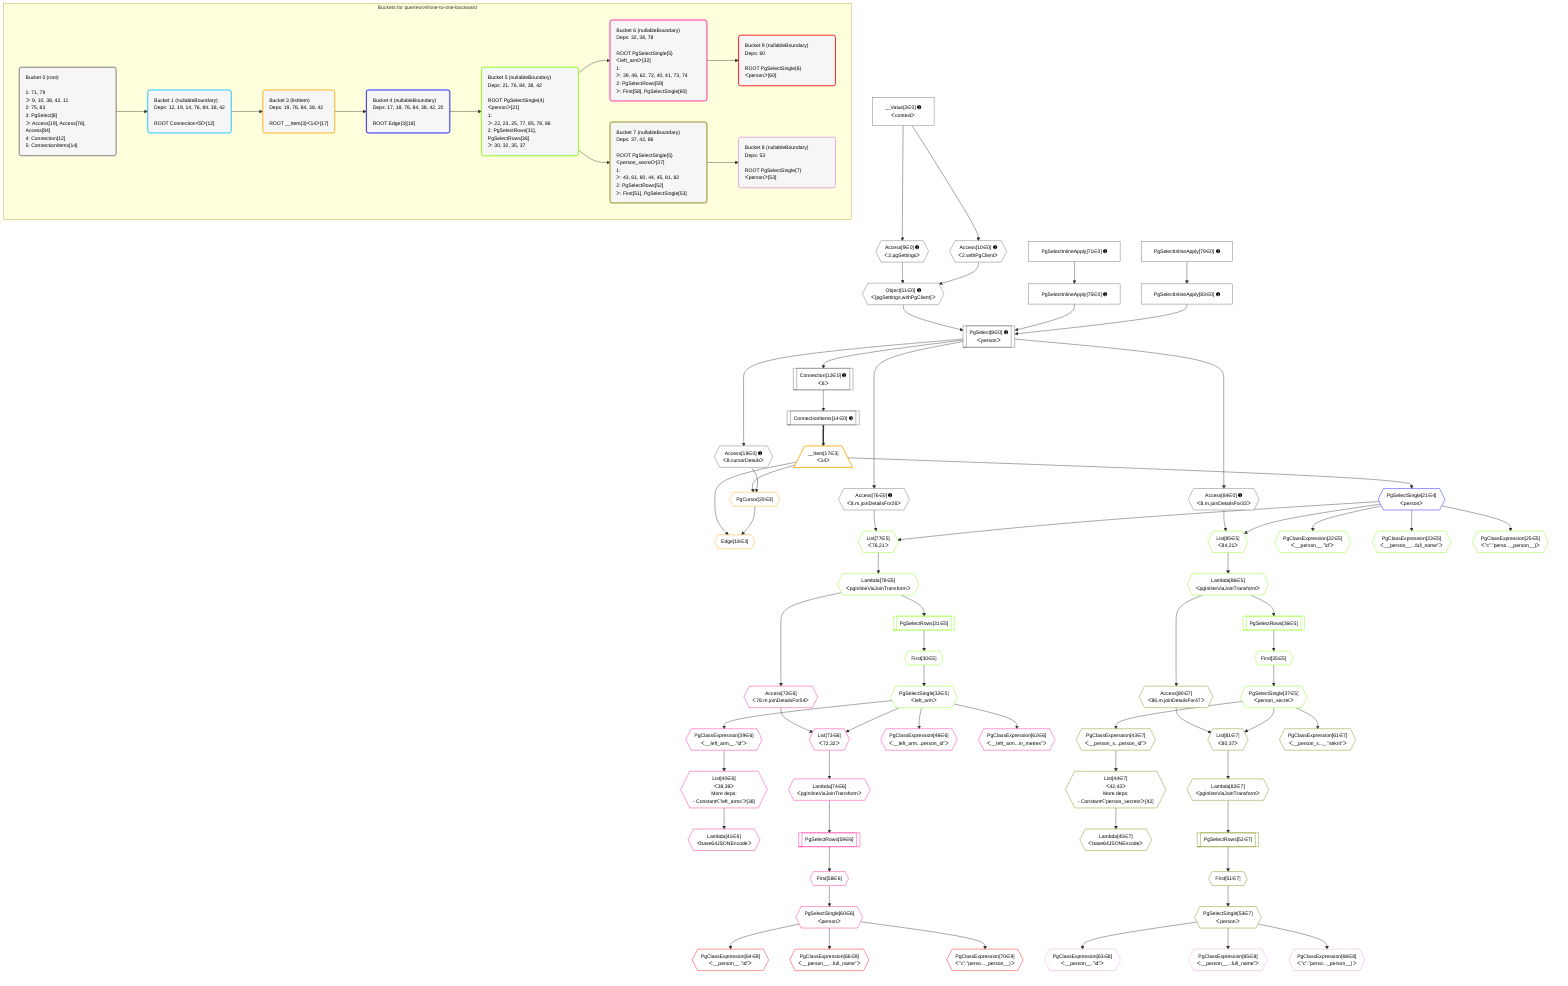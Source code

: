 %%{init: {'themeVariables': { 'fontSize': '12px'}}}%%
graph TD
    classDef path fill:#eee,stroke:#000,color:#000
    classDef plan fill:#fff,stroke-width:1px,color:#000
    classDef itemplan fill:#fff,stroke-width:2px,color:#000
    classDef unbatchedplan fill:#dff,stroke-width:1px,color:#000
    classDef sideeffectplan fill:#fcc,stroke-width:2px,color:#000
    classDef bucket fill:#f6f6f6,color:#000,stroke-width:2px,text-align:left

    subgraph "Buckets for queries/v4/one-to-one-backward"
    Bucket0("Bucket 0 (root)<br /><br />1: 71, 79<br />ᐳ: 9, 10, 38, 42, 11<br />2: 75, 83<br />3: PgSelect[8]<br />ᐳ: Access[19], Access[76], Access[84]<br />4: Connection[12]<br />5: ConnectionItems[14]"):::bucket
    Bucket1("Bucket 1 (nullableBoundary)<br />Deps: 12, 19, 14, 76, 84, 38, 42<br /><br />ROOT Connectionᐸ8ᐳ[12]"):::bucket
    Bucket3("Bucket 3 (listItem)<br />Deps: 19, 76, 84, 38, 42<br /><br />ROOT __Item{3}ᐸ14ᐳ[17]"):::bucket
    Bucket4("Bucket 4 (nullableBoundary)<br />Deps: 17, 18, 76, 84, 38, 42, 20<br /><br />ROOT Edge{3}[18]"):::bucket
    Bucket5("Bucket 5 (nullableBoundary)<br />Deps: 21, 76, 84, 38, 42<br /><br />ROOT PgSelectSingle{4}ᐸpersonᐳ[21]<br />1: <br />ᐳ: 22, 23, 25, 77, 85, 78, 86<br />2: PgSelectRows[31], PgSelectRows[36]<br />ᐳ: 30, 32, 35, 37"):::bucket
    Bucket6("Bucket 6 (nullableBoundary)<br />Deps: 32, 38, 78<br /><br />ROOT PgSelectSingle{5}ᐸleft_armᐳ[32]<br />1: <br />ᐳ: 39, 46, 62, 72, 40, 41, 73, 74<br />2: PgSelectRows[59]<br />ᐳ: First[58], PgSelectSingle[60]"):::bucket
    Bucket7("Bucket 7 (nullableBoundary)<br />Deps: 37, 42, 86<br /><br />ROOT PgSelectSingle{5}ᐸperson_secretᐳ[37]<br />1: <br />ᐳ: 43, 61, 80, 44, 45, 81, 82<br />2: PgSelectRows[52]<br />ᐳ: First[51], PgSelectSingle[53]"):::bucket
    Bucket8("Bucket 8 (nullableBoundary)<br />Deps: 53<br /><br />ROOT PgSelectSingle{7}ᐸpersonᐳ[53]"):::bucket
    Bucket9("Bucket 9 (nullableBoundary)<br />Deps: 60<br /><br />ROOT PgSelectSingle{6}ᐸpersonᐳ[60]"):::bucket
    end
    Bucket0 --> Bucket1
    Bucket1 --> Bucket3
    Bucket3 --> Bucket4
    Bucket4 --> Bucket5
    Bucket5 --> Bucket6 & Bucket7
    Bucket6 --> Bucket9
    Bucket7 --> Bucket8

    %% plan dependencies
    PgSelect8[["PgSelect[8∈0] ➊<br />ᐸpersonᐳ"]]:::plan
    Object11{{"Object[11∈0] ➊<br />ᐸ{pgSettings,withPgClient}ᐳ"}}:::plan
    PgSelectInlineApply75["PgSelectInlineApply[75∈0] ➊"]:::plan
    PgSelectInlineApply83["PgSelectInlineApply[83∈0] ➊"]:::plan
    Object11 & PgSelectInlineApply75 & PgSelectInlineApply83 --> PgSelect8
    Access9{{"Access[9∈0] ➊<br />ᐸ2.pgSettingsᐳ"}}:::plan
    Access10{{"Access[10∈0] ➊<br />ᐸ2.withPgClientᐳ"}}:::plan
    Access9 & Access10 --> Object11
    __Value2["__Value[2∈0] ➊<br />ᐸcontextᐳ"]:::plan
    __Value2 --> Access9
    __Value2 --> Access10
    Connection12[["Connection[12∈0] ➊<br />ᐸ8ᐳ"]]:::plan
    PgSelect8 --> Connection12
    ConnectionItems14[["ConnectionItems[14∈0] ➊"]]:::plan
    Connection12 --> ConnectionItems14
    Access19{{"Access[19∈0] ➊<br />ᐸ8.cursorDetailsᐳ"}}:::plan
    PgSelect8 --> Access19
    PgSelectInlineApply71["PgSelectInlineApply[71∈0] ➊"]:::plan
    PgSelectInlineApply71 --> PgSelectInlineApply75
    Access76{{"Access[76∈0] ➊<br />ᐸ8.m.joinDetailsFor26ᐳ"}}:::plan
    PgSelect8 --> Access76
    PgSelectInlineApply79["PgSelectInlineApply[79∈0] ➊"]:::plan
    PgSelectInlineApply79 --> PgSelectInlineApply83
    Access84{{"Access[84∈0] ➊<br />ᐸ8.m.joinDetailsFor33ᐳ"}}:::plan
    PgSelect8 --> Access84
    Edge18{{"Edge[18∈3]"}}:::plan
    __Item17[/"__Item[17∈3]<br />ᐸ14ᐳ"\]:::itemplan
    PgCursor20{{"PgCursor[20∈3]"}}:::plan
    __Item17 & PgCursor20 --> Edge18
    __Item17 & Access19 --> PgCursor20
    ConnectionItems14 ==> __Item17
    PgSelectSingle21{{"PgSelectSingle[21∈4]<br />ᐸpersonᐳ"}}:::plan
    __Item17 --> PgSelectSingle21
    List77{{"List[77∈5]<br />ᐸ76,21ᐳ"}}:::plan
    Access76 & PgSelectSingle21 --> List77
    List85{{"List[85∈5]<br />ᐸ84,21ᐳ"}}:::plan
    Access84 & PgSelectSingle21 --> List85
    PgClassExpression22{{"PgClassExpression[22∈5]<br />ᐸ__person__.”id”ᐳ"}}:::plan
    PgSelectSingle21 --> PgClassExpression22
    PgClassExpression23{{"PgClassExpression[23∈5]<br />ᐸ__person__...full_name”ᐳ"}}:::plan
    PgSelectSingle21 --> PgClassExpression23
    PgClassExpression25{{"PgClassExpression[25∈5]<br />ᐸ”c”.”perso..._person__)ᐳ"}}:::plan
    PgSelectSingle21 --> PgClassExpression25
    First30{{"First[30∈5]"}}:::plan
    PgSelectRows31[["PgSelectRows[31∈5]"]]:::plan
    PgSelectRows31 --> First30
    Lambda78{{"Lambda[78∈5]<br />ᐸpgInlineViaJoinTransformᐳ"}}:::plan
    Lambda78 --> PgSelectRows31
    PgSelectSingle32{{"PgSelectSingle[32∈5]<br />ᐸleft_armᐳ"}}:::plan
    First30 --> PgSelectSingle32
    First35{{"First[35∈5]"}}:::plan
    PgSelectRows36[["PgSelectRows[36∈5]"]]:::plan
    PgSelectRows36 --> First35
    Lambda86{{"Lambda[86∈5]<br />ᐸpgInlineViaJoinTransformᐳ"}}:::plan
    Lambda86 --> PgSelectRows36
    PgSelectSingle37{{"PgSelectSingle[37∈5]<br />ᐸperson_secretᐳ"}}:::plan
    First35 --> PgSelectSingle37
    List77 --> Lambda78
    List85 --> Lambda86
    List40{{"List[40∈6]<br />ᐸ38,39ᐳ<br />More deps:<br />- Constantᐸ'left_arms'ᐳ[38]"}}:::plan
    PgClassExpression39{{"PgClassExpression[39∈6]<br />ᐸ__left_arm__.”id”ᐳ"}}:::plan
    PgClassExpression39 --> List40
    List73{{"List[73∈6]<br />ᐸ72,32ᐳ"}}:::plan
    Access72{{"Access[72∈6]<br />ᐸ78.m.joinDetailsFor54ᐳ"}}:::plan
    Access72 & PgSelectSingle32 --> List73
    PgSelectSingle32 --> PgClassExpression39
    Lambda41{{"Lambda[41∈6]<br />ᐸbase64JSONEncodeᐳ"}}:::plan
    List40 --> Lambda41
    PgClassExpression46{{"PgClassExpression[46∈6]<br />ᐸ__left_arm...person_id”ᐳ"}}:::plan
    PgSelectSingle32 --> PgClassExpression46
    First58{{"First[58∈6]"}}:::plan
    PgSelectRows59[["PgSelectRows[59∈6]"]]:::plan
    PgSelectRows59 --> First58
    Lambda74{{"Lambda[74∈6]<br />ᐸpgInlineViaJoinTransformᐳ"}}:::plan
    Lambda74 --> PgSelectRows59
    PgSelectSingle60{{"PgSelectSingle[60∈6]<br />ᐸpersonᐳ"}}:::plan
    First58 --> PgSelectSingle60
    PgClassExpression62{{"PgClassExpression[62∈6]<br />ᐸ__left_arm...in_metres”ᐳ"}}:::plan
    PgSelectSingle32 --> PgClassExpression62
    Lambda78 --> Access72
    List73 --> Lambda74
    List44{{"List[44∈7]<br />ᐸ42,43ᐳ<br />More deps:<br />- Constantᐸ'person_secrets'ᐳ[42]"}}:::plan
    PgClassExpression43{{"PgClassExpression[43∈7]<br />ᐸ__person_s...person_id”ᐳ"}}:::plan
    PgClassExpression43 --> List44
    List81{{"List[81∈7]<br />ᐸ80,37ᐳ"}}:::plan
    Access80{{"Access[80∈7]<br />ᐸ86.m.joinDetailsFor47ᐳ"}}:::plan
    Access80 & PgSelectSingle37 --> List81
    PgSelectSingle37 --> PgClassExpression43
    Lambda45{{"Lambda[45∈7]<br />ᐸbase64JSONEncodeᐳ"}}:::plan
    List44 --> Lambda45
    First51{{"First[51∈7]"}}:::plan
    PgSelectRows52[["PgSelectRows[52∈7]"]]:::plan
    PgSelectRows52 --> First51
    Lambda82{{"Lambda[82∈7]<br />ᐸpgInlineViaJoinTransformᐳ"}}:::plan
    Lambda82 --> PgSelectRows52
    PgSelectSingle53{{"PgSelectSingle[53∈7]<br />ᐸpersonᐳ"}}:::plan
    First51 --> PgSelectSingle53
    PgClassExpression61{{"PgClassExpression[61∈7]<br />ᐸ__person_s..._.”sekrit”ᐳ"}}:::plan
    PgSelectSingle37 --> PgClassExpression61
    Lambda86 --> Access80
    List81 --> Lambda82
    PgClassExpression63{{"PgClassExpression[63∈8]<br />ᐸ__person__.”id”ᐳ"}}:::plan
    PgSelectSingle53 --> PgClassExpression63
    PgClassExpression65{{"PgClassExpression[65∈8]<br />ᐸ__person__...full_name”ᐳ"}}:::plan
    PgSelectSingle53 --> PgClassExpression65
    PgClassExpression68{{"PgClassExpression[68∈8]<br />ᐸ”c”.”perso..._person__)ᐳ"}}:::plan
    PgSelectSingle53 --> PgClassExpression68
    PgClassExpression64{{"PgClassExpression[64∈9]<br />ᐸ__person__.”id”ᐳ"}}:::plan
    PgSelectSingle60 --> PgClassExpression64
    PgClassExpression66{{"PgClassExpression[66∈9]<br />ᐸ__person__...full_name”ᐳ"}}:::plan
    PgSelectSingle60 --> PgClassExpression66
    PgClassExpression70{{"PgClassExpression[70∈9]<br />ᐸ”c”.”perso..._person__)ᐳ"}}:::plan
    PgSelectSingle60 --> PgClassExpression70

    %% define steps
    classDef bucket0 stroke:#696969
    class Bucket0,__Value2,PgSelect8,Access9,Access10,Object11,Connection12,ConnectionItems14,Access19,PgSelectInlineApply71,PgSelectInlineApply75,Access76,PgSelectInlineApply79,PgSelectInlineApply83,Access84 bucket0
    classDef bucket1 stroke:#00bfff
    class Bucket1 bucket1
    classDef bucket3 stroke:#ffa500
    class Bucket3,__Item17,Edge18,PgCursor20 bucket3
    classDef bucket4 stroke:#0000ff
    class Bucket4,PgSelectSingle21 bucket4
    classDef bucket5 stroke:#7fff00
    class Bucket5,PgClassExpression22,PgClassExpression23,PgClassExpression25,First30,PgSelectRows31,PgSelectSingle32,First35,PgSelectRows36,PgSelectSingle37,List77,Lambda78,List85,Lambda86 bucket5
    classDef bucket6 stroke:#ff1493
    class Bucket6,PgClassExpression39,List40,Lambda41,PgClassExpression46,First58,PgSelectRows59,PgSelectSingle60,PgClassExpression62,Access72,List73,Lambda74 bucket6
    classDef bucket7 stroke:#808000
    class Bucket7,PgClassExpression43,List44,Lambda45,First51,PgSelectRows52,PgSelectSingle53,PgClassExpression61,Access80,List81,Lambda82 bucket7
    classDef bucket8 stroke:#dda0dd
    class Bucket8,PgClassExpression63,PgClassExpression65,PgClassExpression68 bucket8
    classDef bucket9 stroke:#ff0000
    class Bucket9,PgClassExpression64,PgClassExpression66,PgClassExpression70 bucket9
